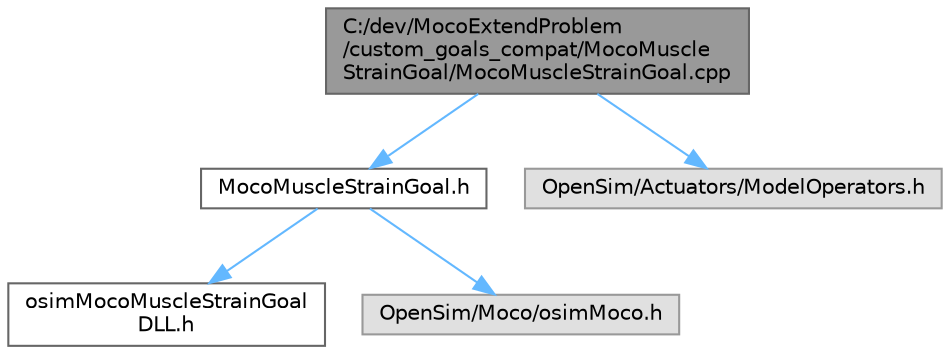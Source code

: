 digraph "C:/dev/MocoExtendProblem/custom_goals_compat/MocoMuscleStrainGoal/MocoMuscleStrainGoal.cpp"
{
 // LATEX_PDF_SIZE
  bgcolor="transparent";
  edge [fontname=Helvetica,fontsize=10,labelfontname=Helvetica,labelfontsize=10];
  node [fontname=Helvetica,fontsize=10,shape=box,height=0.2,width=0.4];
  Node1 [id="Node000001",label="C:/dev/MocoExtendProblem\l/custom_goals_compat/MocoMuscle\lStrainGoal/MocoMuscleStrainGoal.cpp",height=0.2,width=0.4,color="gray40", fillcolor="grey60", style="filled", fontcolor="black",tooltip=" "];
  Node1 -> Node2 [id="edge1_Node000001_Node000002",color="steelblue1",style="solid",tooltip=" "];
  Node2 [id="Node000002",label="MocoMuscleStrainGoal.h",height=0.2,width=0.4,color="grey40", fillcolor="white", style="filled",URL="$_moco_muscle_strain_goal_8h.html",tooltip=" "];
  Node2 -> Node3 [id="edge2_Node000002_Node000003",color="steelblue1",style="solid",tooltip=" "];
  Node3 [id="Node000003",label="osimMocoMuscleStrainGoal\lDLL.h",height=0.2,width=0.4,color="grey40", fillcolor="white", style="filled",URL="$osim_moco_muscle_strain_goal_d_l_l_8h.html",tooltip=" "];
  Node2 -> Node4 [id="edge3_Node000002_Node000004",color="steelblue1",style="solid",tooltip=" "];
  Node4 [id="Node000004",label="OpenSim/Moco/osimMoco.h",height=0.2,width=0.4,color="grey60", fillcolor="#E0E0E0", style="filled",tooltip=" "];
  Node1 -> Node5 [id="edge4_Node000001_Node000005",color="steelblue1",style="solid",tooltip=" "];
  Node5 [id="Node000005",label="OpenSim/Actuators/ModelOperators.h",height=0.2,width=0.4,color="grey60", fillcolor="#E0E0E0", style="filled",tooltip=" "];
}
